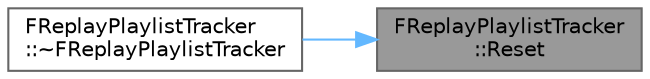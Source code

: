 digraph "FReplayPlaylistTracker::Reset"
{
 // INTERACTIVE_SVG=YES
 // LATEX_PDF_SIZE
  bgcolor="transparent";
  edge [fontname=Helvetica,fontsize=10,labelfontname=Helvetica,labelfontsize=10];
  node [fontname=Helvetica,fontsize=10,shape=box,height=0.2,width=0.4];
  rankdir="RL";
  Node1 [id="Node000001",label="FReplayPlaylistTracker\l::Reset",height=0.2,width=0.4,color="gray40", fillcolor="grey60", style="filled", fontcolor="black",tooltip=" "];
  Node1 -> Node2 [id="edge1_Node000001_Node000002",dir="back",color="steelblue1",style="solid",tooltip=" "];
  Node2 [id="Node000002",label="FReplayPlaylistTracker\l::~FReplayPlaylistTracker",height=0.2,width=0.4,color="grey40", fillcolor="white", style="filled",URL="$d6/df5/structFReplayPlaylistTracker.html#a09fa8ae53d4733f5507b85359b1fe913",tooltip=" "];
}
